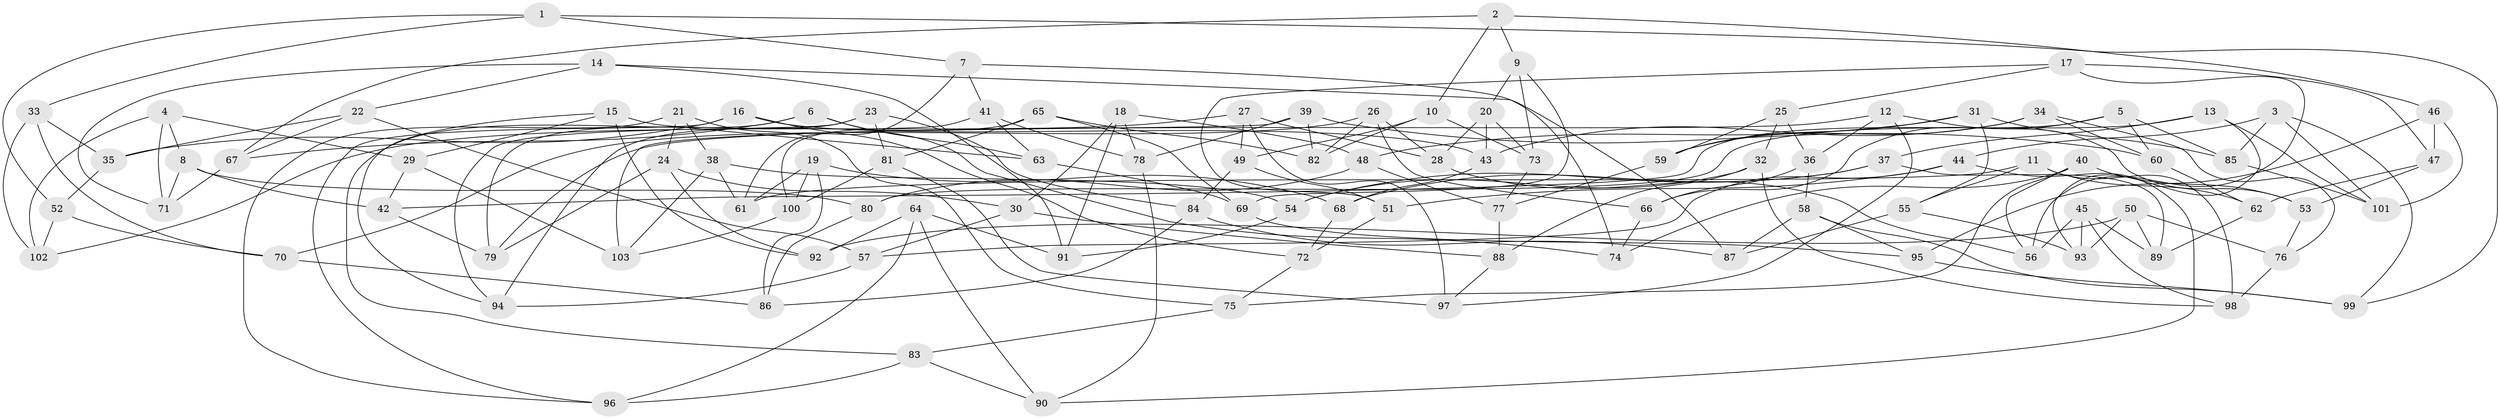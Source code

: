// Generated by graph-tools (version 1.1) at 2025/57/03/09/25 04:57:22]
// undirected, 103 vertices, 206 edges
graph export_dot {
graph [start="1"]
  node [color=gray90,style=filled];
  1;
  2;
  3;
  4;
  5;
  6;
  7;
  8;
  9;
  10;
  11;
  12;
  13;
  14;
  15;
  16;
  17;
  18;
  19;
  20;
  21;
  22;
  23;
  24;
  25;
  26;
  27;
  28;
  29;
  30;
  31;
  32;
  33;
  34;
  35;
  36;
  37;
  38;
  39;
  40;
  41;
  42;
  43;
  44;
  45;
  46;
  47;
  48;
  49;
  50;
  51;
  52;
  53;
  54;
  55;
  56;
  57;
  58;
  59;
  60;
  61;
  62;
  63;
  64;
  65;
  66;
  67;
  68;
  69;
  70;
  71;
  72;
  73;
  74;
  75;
  76;
  77;
  78;
  79;
  80;
  81;
  82;
  83;
  84;
  85;
  86;
  87;
  88;
  89;
  90;
  91;
  92;
  93;
  94;
  95;
  96;
  97;
  98;
  99;
  100;
  101;
  102;
  103;
  1 -- 7;
  1 -- 52;
  1 -- 99;
  1 -- 33;
  2 -- 67;
  2 -- 10;
  2 -- 9;
  2 -- 46;
  3 -- 85;
  3 -- 44;
  3 -- 101;
  3 -- 99;
  4 -- 102;
  4 -- 71;
  4 -- 8;
  4 -- 29;
  5 -- 42;
  5 -- 66;
  5 -- 60;
  5 -- 85;
  6 -- 67;
  6 -- 63;
  6 -- 74;
  6 -- 83;
  7 -- 74;
  7 -- 61;
  7 -- 41;
  8 -- 80;
  8 -- 42;
  8 -- 71;
  9 -- 73;
  9 -- 69;
  9 -- 20;
  10 -- 49;
  10 -- 73;
  10 -- 82;
  11 -- 61;
  11 -- 55;
  11 -- 98;
  11 -- 62;
  12 -- 36;
  12 -- 53;
  12 -- 97;
  12 -- 79;
  13 -- 101;
  13 -- 93;
  13 -- 37;
  13 -- 80;
  14 -- 91;
  14 -- 22;
  14 -- 71;
  14 -- 87;
  15 -- 29;
  15 -- 63;
  15 -- 92;
  15 -- 94;
  16 -- 35;
  16 -- 43;
  16 -- 72;
  16 -- 96;
  17 -- 47;
  17 -- 51;
  17 -- 56;
  17 -- 25;
  18 -- 30;
  18 -- 48;
  18 -- 91;
  18 -- 78;
  19 -- 61;
  19 -- 68;
  19 -- 86;
  19 -- 100;
  20 -- 28;
  20 -- 73;
  20 -- 43;
  21 -- 38;
  21 -- 96;
  21 -- 75;
  21 -- 24;
  22 -- 67;
  22 -- 57;
  22 -- 35;
  23 -- 84;
  23 -- 81;
  23 -- 94;
  23 -- 79;
  24 -- 79;
  24 -- 92;
  24 -- 30;
  25 -- 36;
  25 -- 32;
  25 -- 59;
  26 -- 82;
  26 -- 66;
  26 -- 28;
  26 -- 70;
  27 -- 49;
  27 -- 28;
  27 -- 97;
  27 -- 102;
  28 -- 56;
  29 -- 103;
  29 -- 42;
  30 -- 57;
  30 -- 88;
  31 -- 85;
  31 -- 48;
  31 -- 55;
  31 -- 59;
  32 -- 88;
  32 -- 54;
  32 -- 98;
  33 -- 102;
  33 -- 35;
  33 -- 70;
  34 -- 76;
  34 -- 60;
  34 -- 43;
  34 -- 59;
  35 -- 52;
  36 -- 58;
  36 -- 66;
  37 -- 89;
  37 -- 68;
  37 -- 54;
  38 -- 61;
  38 -- 54;
  38 -- 103;
  39 -- 78;
  39 -- 82;
  39 -- 103;
  39 -- 60;
  40 -- 75;
  40 -- 53;
  40 -- 74;
  40 -- 56;
  41 -- 78;
  41 -- 63;
  41 -- 100;
  42 -- 79;
  43 -- 68;
  44 -- 51;
  44 -- 57;
  44 -- 90;
  45 -- 56;
  45 -- 98;
  45 -- 93;
  45 -- 89;
  46 -- 101;
  46 -- 47;
  46 -- 95;
  47 -- 62;
  47 -- 53;
  48 -- 80;
  48 -- 77;
  49 -- 51;
  49 -- 84;
  50 -- 93;
  50 -- 76;
  50 -- 89;
  50 -- 92;
  51 -- 72;
  52 -- 70;
  52 -- 102;
  53 -- 76;
  54 -- 91;
  55 -- 87;
  55 -- 93;
  57 -- 94;
  58 -- 87;
  58 -- 99;
  58 -- 95;
  59 -- 77;
  60 -- 62;
  62 -- 89;
  63 -- 69;
  64 -- 96;
  64 -- 91;
  64 -- 90;
  64 -- 92;
  65 -- 94;
  65 -- 69;
  65 -- 82;
  65 -- 81;
  66 -- 74;
  67 -- 71;
  68 -- 72;
  69 -- 95;
  70 -- 86;
  72 -- 75;
  73 -- 77;
  75 -- 83;
  76 -- 98;
  77 -- 88;
  78 -- 90;
  80 -- 86;
  81 -- 97;
  81 -- 100;
  83 -- 96;
  83 -- 90;
  84 -- 87;
  84 -- 86;
  85 -- 101;
  88 -- 97;
  95 -- 99;
  100 -- 103;
}
